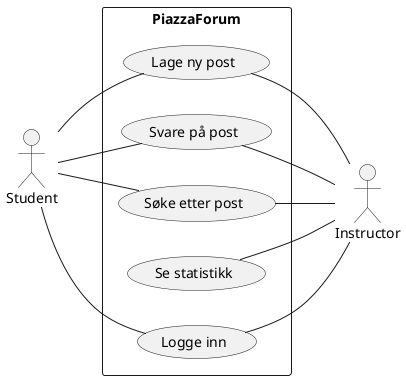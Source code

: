 @startuml
left to right direction
actor Student
actor Instructor
rectangle PiazzaForum {
(Logge inn) as (uc1)
(Lage ny post) as (uc2)
(Svare på post) as (uc3)
(Søke etter post) as (uc4)
(Se statistikk) as (uc5)

  Student -- (uc1)
  Student - (uc2)
  Student - (uc3)
  Student - (uc4)
  (uc1) -- Instructor
  (uc2) - Instructor
  (uc3) - Instructor
  (uc4) - Instructor
  (uc5) - Instructor
}

@enduml
